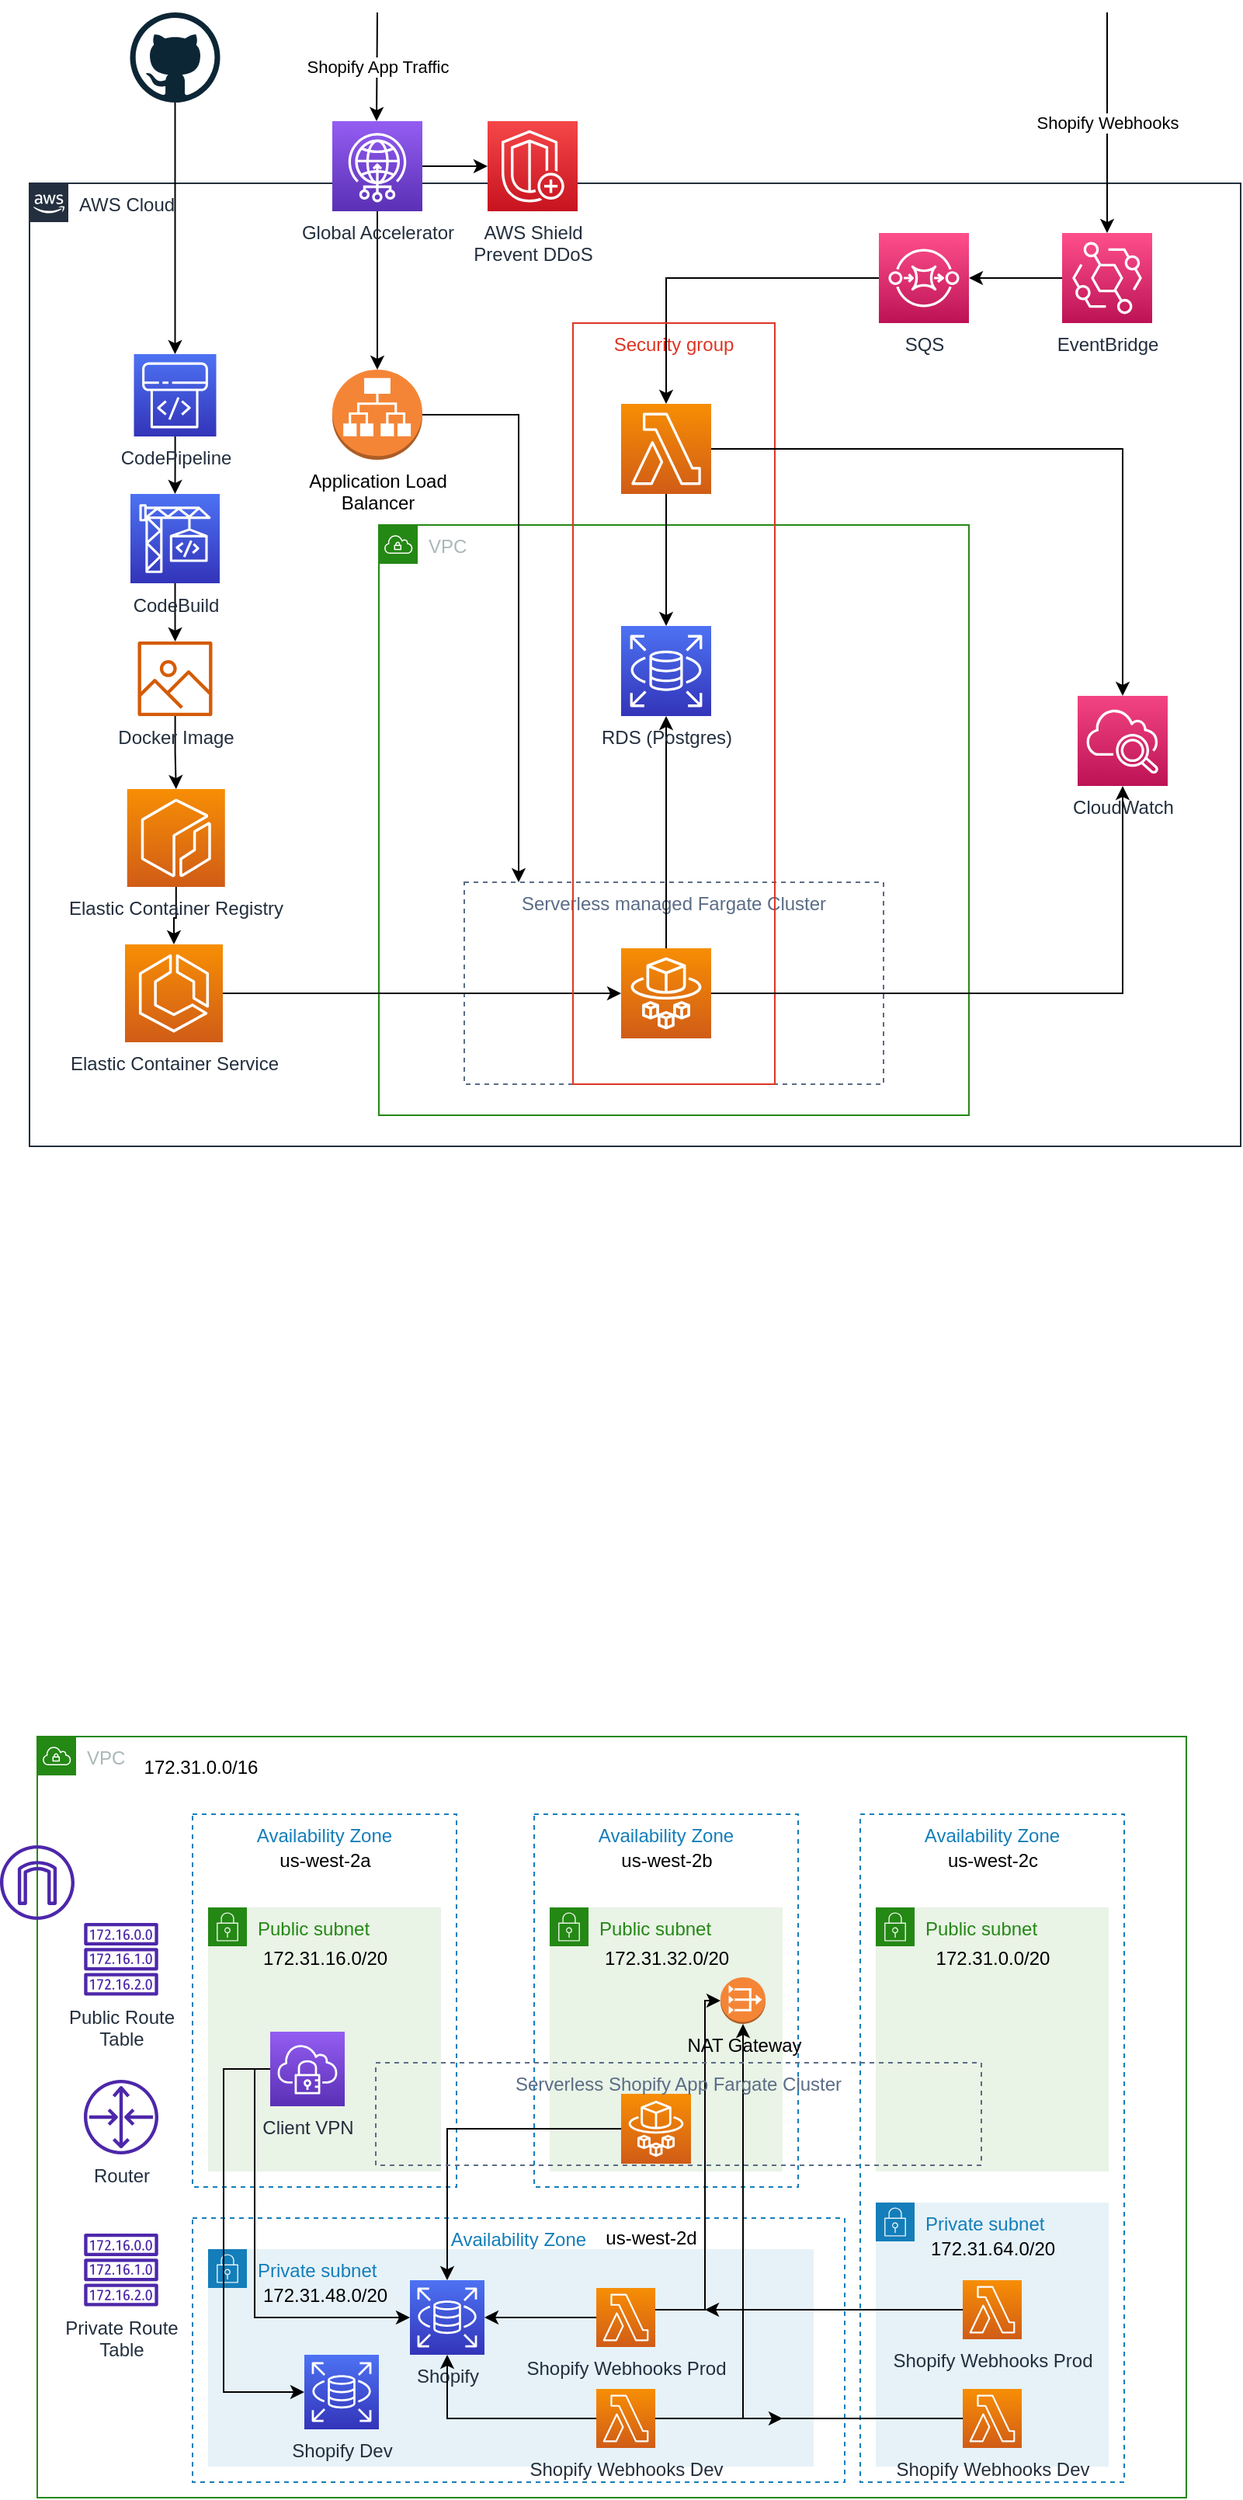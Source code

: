 <mxfile version="17.4.6" type="github">
  <diagram id="B711Nq-13bUBLQg4mgnX" name="Page-1">
    <mxGraphModel dx="1922" dy="1010" grid="1" gridSize="10" guides="1" tooltips="1" connect="1" arrows="1" fold="1" page="1" pageScale="1" pageWidth="850" pageHeight="1100" math="0" shadow="0">
      <root>
        <mxCell id="0" />
        <mxCell id="1" parent="0" />
        <mxCell id="UAA52gKVIJxElR5A9zgx-1" value="AWS Cloud" style="points=[[0,0],[0.25,0],[0.5,0],[0.75,0],[1,0],[1,0.25],[1,0.5],[1,0.75],[1,1],[0.75,1],[0.5,1],[0.25,1],[0,1],[0,0.75],[0,0.5],[0,0.25]];outlineConnect=0;gradientColor=none;html=1;whiteSpace=wrap;fontSize=12;fontStyle=0;container=1;pointerEvents=0;collapsible=0;recursiveResize=0;shape=mxgraph.aws4.group;grIcon=mxgraph.aws4.group_aws_cloud_alt;strokeColor=#232F3E;fillColor=none;verticalAlign=top;align=left;spacingLeft=30;fontColor=#232F3E;dashed=0;" parent="1" vertex="1">
          <mxGeometry x="35" y="170" width="780" height="620" as="geometry" />
        </mxCell>
        <mxCell id="UAA52gKVIJxElR5A9zgx-2" value="VPC" style="points=[[0,0],[0.25,0],[0.5,0],[0.75,0],[1,0],[1,0.25],[1,0.5],[1,0.75],[1,1],[0.75,1],[0.5,1],[0.25,1],[0,1],[0,0.75],[0,0.5],[0,0.25]];outlineConnect=0;gradientColor=none;html=1;whiteSpace=wrap;fontSize=12;fontStyle=0;container=1;pointerEvents=0;collapsible=0;recursiveResize=0;shape=mxgraph.aws4.group;grIcon=mxgraph.aws4.group_vpc;strokeColor=#248814;fillColor=none;verticalAlign=top;align=left;spacingLeft=30;fontColor=#AAB7B8;dashed=0;" parent="UAA52gKVIJxElR5A9zgx-1" vertex="1">
          <mxGeometry x="225" y="220" width="380" height="380" as="geometry" />
        </mxCell>
        <mxCell id="UAA52gKVIJxElR5A9zgx-5" value="Serverless managed Fargate Cluster" style="fillColor=none;strokeColor=#5A6C86;dashed=1;verticalAlign=top;fontStyle=0;fontColor=#5A6C86;" parent="UAA52gKVIJxElR5A9zgx-2" vertex="1">
          <mxGeometry x="55" y="230" width="270" height="130" as="geometry" />
        </mxCell>
        <mxCell id="UAA52gKVIJxElR5A9zgx-35" style="edgeStyle=orthogonalEdgeStyle;rounded=0;orthogonalLoop=1;jettySize=auto;html=1;entryX=0.5;entryY=0;entryDx=0;entryDy=0;entryPerimeter=0;" parent="UAA52gKVIJxElR5A9zgx-1" source="UAA52gKVIJxElR5A9zgx-9" target="UAA52gKVIJxElR5A9zgx-10" edge="1">
          <mxGeometry relative="1" as="geometry" />
        </mxCell>
        <mxCell id="UAA52gKVIJxElR5A9zgx-9" value="CodePipeline" style="sketch=0;points=[[0,0,0],[0.25,0,0],[0.5,0,0],[0.75,0,0],[1,0,0],[0,1,0],[0.25,1,0],[0.5,1,0],[0.75,1,0],[1,1,0],[0,0.25,0],[0,0.5,0],[0,0.75,0],[1,0.25,0],[1,0.5,0],[1,0.75,0]];outlineConnect=0;fontColor=#232F3E;gradientColor=#4D72F3;gradientDirection=north;fillColor=#3334B9;strokeColor=#ffffff;dashed=0;verticalLabelPosition=bottom;verticalAlign=top;align=center;html=1;fontSize=12;fontStyle=0;aspect=fixed;shape=mxgraph.aws4.resourceIcon;resIcon=mxgraph.aws4.codepipeline;" parent="UAA52gKVIJxElR5A9zgx-1" vertex="1">
          <mxGeometry x="67.25" y="110" width="53" height="53" as="geometry" />
        </mxCell>
        <mxCell id="UAA52gKVIJxElR5A9zgx-36" style="edgeStyle=orthogonalEdgeStyle;rounded=0;orthogonalLoop=1;jettySize=auto;html=1;" parent="UAA52gKVIJxElR5A9zgx-1" source="UAA52gKVIJxElR5A9zgx-10" target="UAA52gKVIJxElR5A9zgx-13" edge="1">
          <mxGeometry relative="1" as="geometry" />
        </mxCell>
        <mxCell id="UAA52gKVIJxElR5A9zgx-10" value="CodeBuild" style="sketch=0;points=[[0,0,0],[0.25,0,0],[0.5,0,0],[0.75,0,0],[1,0,0],[0,1,0],[0.25,1,0],[0.5,1,0],[0.75,1,0],[1,1,0],[0,0.25,0],[0,0.5,0],[0,0.75,0],[1,0.25,0],[1,0.5,0],[1,0.75,0]];outlineConnect=0;fontColor=#232F3E;gradientColor=#4D72F3;gradientDirection=north;fillColor=#3334B9;strokeColor=#ffffff;dashed=0;verticalLabelPosition=bottom;verticalAlign=top;align=center;html=1;fontSize=12;fontStyle=0;aspect=fixed;shape=mxgraph.aws4.resourceIcon;resIcon=mxgraph.aws4.codebuild;" parent="UAA52gKVIJxElR5A9zgx-1" vertex="1">
          <mxGeometry x="65" y="200" width="57.5" height="57.5" as="geometry" />
        </mxCell>
        <mxCell id="UAA52gKVIJxElR5A9zgx-38" style="edgeStyle=orthogonalEdgeStyle;rounded=0;orthogonalLoop=1;jettySize=auto;html=1;entryX=0.5;entryY=0;entryDx=0;entryDy=0;entryPerimeter=0;" parent="UAA52gKVIJxElR5A9zgx-1" source="UAA52gKVIJxElR5A9zgx-11" target="UAA52gKVIJxElR5A9zgx-12" edge="1">
          <mxGeometry relative="1" as="geometry" />
        </mxCell>
        <mxCell id="UAA52gKVIJxElR5A9zgx-11" value="Elastic Container Registry" style="sketch=0;points=[[0,0,0],[0.25,0,0],[0.5,0,0],[0.75,0,0],[1,0,0],[0,1,0],[0.25,1,0],[0.5,1,0],[0.75,1,0],[1,1,0],[0,0.25,0],[0,0.5,0],[0,0.75,0],[1,0.25,0],[1,0.5,0],[1,0.75,0]];outlineConnect=0;fontColor=#232F3E;gradientColor=#F78E04;gradientDirection=north;fillColor=#D05C17;strokeColor=#ffffff;dashed=0;verticalLabelPosition=bottom;verticalAlign=top;align=center;html=1;fontSize=12;fontStyle=0;aspect=fixed;shape=mxgraph.aws4.resourceIcon;resIcon=mxgraph.aws4.ecr;" parent="UAA52gKVIJxElR5A9zgx-1" vertex="1">
          <mxGeometry x="62.88" y="390" width="63" height="63" as="geometry" />
        </mxCell>
        <mxCell id="UAA52gKVIJxElR5A9zgx-39" style="edgeStyle=orthogonalEdgeStyle;rounded=0;orthogonalLoop=1;jettySize=auto;html=1;entryX=0;entryY=0.5;entryDx=0;entryDy=0;entryPerimeter=0;" parent="UAA52gKVIJxElR5A9zgx-1" source="UAA52gKVIJxElR5A9zgx-12" target="UAA52gKVIJxElR5A9zgx-27" edge="1">
          <mxGeometry relative="1" as="geometry" />
        </mxCell>
        <mxCell id="UAA52gKVIJxElR5A9zgx-12" value="Elastic Container Service" style="sketch=0;points=[[0,0,0],[0.25,0,0],[0.5,0,0],[0.75,0,0],[1,0,0],[0,1,0],[0.25,1,0],[0.5,1,0],[0.75,1,0],[1,1,0],[0,0.25,0],[0,0.5,0],[0,0.75,0],[1,0.25,0],[1,0.5,0],[1,0.75,0]];outlineConnect=0;fontColor=#232F3E;gradientColor=#F78E04;gradientDirection=north;fillColor=#D05C17;strokeColor=#ffffff;dashed=0;verticalLabelPosition=bottom;verticalAlign=top;align=center;html=1;fontSize=12;fontStyle=0;aspect=fixed;shape=mxgraph.aws4.resourceIcon;resIcon=mxgraph.aws4.ecs;" parent="UAA52gKVIJxElR5A9zgx-1" vertex="1">
          <mxGeometry x="61.5" y="490" width="63" height="63" as="geometry" />
        </mxCell>
        <mxCell id="UAA52gKVIJxElR5A9zgx-37" style="edgeStyle=orthogonalEdgeStyle;rounded=0;orthogonalLoop=1;jettySize=auto;html=1;" parent="UAA52gKVIJxElR5A9zgx-1" source="UAA52gKVIJxElR5A9zgx-13" target="UAA52gKVIJxElR5A9zgx-11" edge="1">
          <mxGeometry relative="1" as="geometry" />
        </mxCell>
        <mxCell id="UAA52gKVIJxElR5A9zgx-13" value="Docker Image" style="sketch=0;outlineConnect=0;fontColor=#232F3E;gradientColor=none;fillColor=#D45B07;strokeColor=none;dashed=0;verticalLabelPosition=bottom;verticalAlign=top;align=center;html=1;fontSize=12;fontStyle=0;aspect=fixed;pointerEvents=1;shape=mxgraph.aws4.container_registry_image;" parent="UAA52gKVIJxElR5A9zgx-1" vertex="1">
          <mxGeometry x="69.75" y="295" width="48" height="48" as="geometry" />
        </mxCell>
        <mxCell id="UAA52gKVIJxElR5A9zgx-22" style="edgeStyle=orthogonalEdgeStyle;rounded=0;orthogonalLoop=1;jettySize=auto;html=1;" parent="UAA52gKVIJxElR5A9zgx-1" source="UAA52gKVIJxElR5A9zgx-14" target="UAA52gKVIJxElR5A9zgx-15" edge="1">
          <mxGeometry relative="1" as="geometry" />
        </mxCell>
        <mxCell id="UAA52gKVIJxElR5A9zgx-14" value="EventBridge" style="sketch=0;points=[[0,0,0],[0.25,0,0],[0.5,0,0],[0.75,0,0],[1,0,0],[0,1,0],[0.25,1,0],[0.5,1,0],[0.75,1,0],[1,1,0],[0,0.25,0],[0,0.5,0],[0,0.75,0],[1,0.25,0],[1,0.5,0],[1,0.75,0]];outlineConnect=0;fontColor=#232F3E;gradientColor=#FF4F8B;gradientDirection=north;fillColor=#BC1356;strokeColor=#ffffff;dashed=0;verticalLabelPosition=bottom;verticalAlign=top;align=center;html=1;fontSize=12;fontStyle=0;aspect=fixed;shape=mxgraph.aws4.resourceIcon;resIcon=mxgraph.aws4.eventbridge;" parent="UAA52gKVIJxElR5A9zgx-1" vertex="1">
          <mxGeometry x="665" y="32" width="58" height="58" as="geometry" />
        </mxCell>
        <mxCell id="UAA52gKVIJxElR5A9zgx-30" style="edgeStyle=orthogonalEdgeStyle;rounded=0;orthogonalLoop=1;jettySize=auto;html=1;entryX=0.5;entryY=0;entryDx=0;entryDy=0;entryPerimeter=0;" parent="UAA52gKVIJxElR5A9zgx-1" source="UAA52gKVIJxElR5A9zgx-15" target="UAA52gKVIJxElR5A9zgx-29" edge="1">
          <mxGeometry relative="1" as="geometry" />
        </mxCell>
        <mxCell id="UAA52gKVIJxElR5A9zgx-15" value="SQS" style="sketch=0;points=[[0,0,0],[0.25,0,0],[0.5,0,0],[0.75,0,0],[1,0,0],[0,1,0],[0.25,1,0],[0.5,1,0],[0.75,1,0],[1,1,0],[0,0.25,0],[0,0.5,0],[0,0.75,0],[1,0.25,0],[1,0.5,0],[1,0.75,0]];outlineConnect=0;fontColor=#232F3E;gradientColor=#FF4F8B;gradientDirection=north;fillColor=#BC1356;strokeColor=#ffffff;dashed=0;verticalLabelPosition=bottom;verticalAlign=top;align=center;html=1;fontSize=12;fontStyle=0;aspect=fixed;shape=mxgraph.aws4.resourceIcon;resIcon=mxgraph.aws4.sqs;" parent="UAA52gKVIJxElR5A9zgx-1" vertex="1">
          <mxGeometry x="547" y="32" width="58" height="58" as="geometry" />
        </mxCell>
        <mxCell id="UAA52gKVIJxElR5A9zgx-17" value="CloudWatch" style="sketch=0;points=[[0,0,0],[0.25,0,0],[0.5,0,0],[0.75,0,0],[1,0,0],[0,1,0],[0.25,1,0],[0.5,1,0],[0.75,1,0],[1,1,0],[0,0.25,0],[0,0.5,0],[0,0.75,0],[1,0.25,0],[1,0.5,0],[1,0.75,0]];points=[[0,0,0],[0.25,0,0],[0.5,0,0],[0.75,0,0],[1,0,0],[0,1,0],[0.25,1,0],[0.5,1,0],[0.75,1,0],[1,1,0],[0,0.25,0],[0,0.5,0],[0,0.75,0],[1,0.25,0],[1,0.5,0],[1,0.75,0]];outlineConnect=0;fontColor=#232F3E;gradientColor=#F34482;gradientDirection=north;fillColor=#BC1356;strokeColor=#ffffff;dashed=0;verticalLabelPosition=bottom;verticalAlign=top;align=center;html=1;fontSize=12;fontStyle=0;aspect=fixed;shape=mxgraph.aws4.resourceIcon;resIcon=mxgraph.aws4.cloudwatch_2;" parent="UAA52gKVIJxElR5A9zgx-1" vertex="1">
          <mxGeometry x="675" y="330" width="58" height="58" as="geometry" />
        </mxCell>
        <mxCell id="UAA52gKVIJxElR5A9zgx-26" value="Security group" style="fillColor=none;strokeColor=#DD3522;verticalAlign=top;fontStyle=0;fontColor=#DD3522;" parent="UAA52gKVIJxElR5A9zgx-1" vertex="1">
          <mxGeometry x="350" y="90" width="130" height="490" as="geometry" />
        </mxCell>
        <mxCell id="UAA52gKVIJxElR5A9zgx-34" style="edgeStyle=orthogonalEdgeStyle;rounded=0;orthogonalLoop=1;jettySize=auto;html=1;" parent="UAA52gKVIJxElR5A9zgx-1" source="UAA52gKVIJxElR5A9zgx-27" target="UAA52gKVIJxElR5A9zgx-17" edge="1">
          <mxGeometry relative="1" as="geometry" />
        </mxCell>
        <mxCell id="UAA52gKVIJxElR5A9zgx-46" style="edgeStyle=orthogonalEdgeStyle;rounded=0;orthogonalLoop=1;jettySize=auto;html=1;" parent="UAA52gKVIJxElR5A9zgx-1" source="UAA52gKVIJxElR5A9zgx-27" target="UAA52gKVIJxElR5A9zgx-28" edge="1">
          <mxGeometry relative="1" as="geometry" />
        </mxCell>
        <mxCell id="UAA52gKVIJxElR5A9zgx-27" value="" style="sketch=0;points=[[0,0,0],[0.25,0,0],[0.5,0,0],[0.75,0,0],[1,0,0],[0,1,0],[0.25,1,0],[0.5,1,0],[0.75,1,0],[1,1,0],[0,0.25,0],[0,0.5,0],[0,0.75,0],[1,0.25,0],[1,0.5,0],[1,0.75,0]];outlineConnect=0;fontColor=#232F3E;gradientColor=#F78E04;gradientDirection=north;fillColor=#D05C17;strokeColor=#ffffff;dashed=0;verticalLabelPosition=bottom;verticalAlign=top;align=center;html=1;fontSize=12;fontStyle=0;aspect=fixed;shape=mxgraph.aws4.resourceIcon;resIcon=mxgraph.aws4.fargate;" parent="UAA52gKVIJxElR5A9zgx-1" vertex="1">
          <mxGeometry x="381" y="492.5" width="58" height="58" as="geometry" />
        </mxCell>
        <mxCell id="UAA52gKVIJxElR5A9zgx-28" value="RDS (Postgres)" style="sketch=0;points=[[0,0,0],[0.25,0,0],[0.5,0,0],[0.75,0,0],[1,0,0],[0,1,0],[0.25,1,0],[0.5,1,0],[0.75,1,0],[1,1,0],[0,0.25,0],[0,0.5,0],[0,0.75,0],[1,0.25,0],[1,0.5,0],[1,0.75,0]];outlineConnect=0;fontColor=#232F3E;gradientColor=#4D72F3;gradientDirection=north;fillColor=#3334B9;strokeColor=#ffffff;dashed=0;verticalLabelPosition=bottom;verticalAlign=top;align=center;html=1;fontSize=12;fontStyle=0;aspect=fixed;shape=mxgraph.aws4.resourceIcon;resIcon=mxgraph.aws4.rds;" parent="UAA52gKVIJxElR5A9zgx-1" vertex="1">
          <mxGeometry x="381" y="285" width="58" height="58" as="geometry" />
        </mxCell>
        <mxCell id="UAA52gKVIJxElR5A9zgx-31" style="edgeStyle=orthogonalEdgeStyle;rounded=0;orthogonalLoop=1;jettySize=auto;html=1;entryX=0.5;entryY=0;entryDx=0;entryDy=0;entryPerimeter=0;" parent="UAA52gKVIJxElR5A9zgx-1" source="UAA52gKVIJxElR5A9zgx-29" target="UAA52gKVIJxElR5A9zgx-28" edge="1">
          <mxGeometry relative="1" as="geometry" />
        </mxCell>
        <mxCell id="UAA52gKVIJxElR5A9zgx-33" style="edgeStyle=orthogonalEdgeStyle;rounded=0;orthogonalLoop=1;jettySize=auto;html=1;exitX=1;exitY=0.5;exitDx=0;exitDy=0;exitPerimeter=0;" parent="UAA52gKVIJxElR5A9zgx-1" source="UAA52gKVIJxElR5A9zgx-29" target="UAA52gKVIJxElR5A9zgx-17" edge="1">
          <mxGeometry relative="1" as="geometry" />
        </mxCell>
        <mxCell id="UAA52gKVIJxElR5A9zgx-29" value="" style="sketch=0;points=[[0,0,0],[0.25,0,0],[0.5,0,0],[0.75,0,0],[1,0,0],[0,1,0],[0.25,1,0],[0.5,1,0],[0.75,1,0],[1,1,0],[0,0.25,0],[0,0.5,0],[0,0.75,0],[1,0.25,0],[1,0.5,0],[1,0.75,0]];outlineConnect=0;fontColor=#232F3E;gradientColor=#F78E04;gradientDirection=north;fillColor=#D05C17;strokeColor=#ffffff;dashed=0;verticalLabelPosition=bottom;verticalAlign=top;align=center;html=1;fontSize=12;fontStyle=0;aspect=fixed;shape=mxgraph.aws4.resourceIcon;resIcon=mxgraph.aws4.lambda;" parent="UAA52gKVIJxElR5A9zgx-1" vertex="1">
          <mxGeometry x="381" y="142" width="58" height="58" as="geometry" />
        </mxCell>
        <mxCell id="UAA52gKVIJxElR5A9zgx-43" style="edgeStyle=orthogonalEdgeStyle;rounded=0;orthogonalLoop=1;jettySize=auto;html=1;" parent="UAA52gKVIJxElR5A9zgx-1" source="UAA52gKVIJxElR5A9zgx-41" target="UAA52gKVIJxElR5A9zgx-5" edge="1">
          <mxGeometry relative="1" as="geometry">
            <Array as="points">
              <mxPoint x="315" y="149" />
            </Array>
          </mxGeometry>
        </mxCell>
        <mxCell id="UAA52gKVIJxElR5A9zgx-41" value="Application Load&lt;br&gt;Balancer" style="outlineConnect=0;dashed=0;verticalLabelPosition=bottom;verticalAlign=top;align=center;html=1;shape=mxgraph.aws3.application_load_balancer;fillColor=#F58536;gradientColor=none;" parent="UAA52gKVIJxElR5A9zgx-1" vertex="1">
          <mxGeometry x="195" y="120" width="58" height="58" as="geometry" />
        </mxCell>
        <mxCell id="UAA52gKVIJxElR5A9zgx-40" style="edgeStyle=orthogonalEdgeStyle;rounded=0;orthogonalLoop=1;jettySize=auto;html=1;entryX=0.5;entryY=0;entryDx=0;entryDy=0;entryPerimeter=0;" parent="1" source="UAA52gKVIJxElR5A9zgx-8" target="UAA52gKVIJxElR5A9zgx-9" edge="1">
          <mxGeometry relative="1" as="geometry" />
        </mxCell>
        <mxCell id="UAA52gKVIJxElR5A9zgx-8" value="" style="dashed=0;outlineConnect=0;html=1;align=center;labelPosition=center;verticalLabelPosition=bottom;verticalAlign=top;shape=mxgraph.weblogos.github" parent="1" vertex="1">
          <mxGeometry x="99.75" y="60" width="58" height="58" as="geometry" />
        </mxCell>
        <mxCell id="UAA52gKVIJxElR5A9zgx-21" value="Shopify Webhooks" style="endArrow=classic;html=1;rounded=0;entryX=0.5;entryY=0;entryDx=0;entryDy=0;entryPerimeter=0;" parent="1" target="UAA52gKVIJxElR5A9zgx-14" edge="1">
          <mxGeometry width="50" height="50" relative="1" as="geometry">
            <mxPoint x="729" y="60" as="sourcePoint" />
            <mxPoint x="750" y="180" as="targetPoint" />
          </mxGeometry>
        </mxCell>
        <mxCell id="UAA52gKVIJxElR5A9zgx-49" value="Shopify App Traffic" style="endArrow=classic;html=1;rounded=0;entryX=0.5;entryY=0;entryDx=0;entryDy=0;entryPerimeter=0;" parent="1" edge="1">
          <mxGeometry width="50" height="50" relative="1" as="geometry">
            <mxPoint x="259" y="60" as="sourcePoint" />
            <mxPoint x="258.5" y="130" as="targetPoint" />
          </mxGeometry>
        </mxCell>
        <mxCell id="UAA52gKVIJxElR5A9zgx-53" style="edgeStyle=orthogonalEdgeStyle;rounded=0;orthogonalLoop=1;jettySize=auto;html=1;entryX=0.5;entryY=0;entryDx=0;entryDy=0;entryPerimeter=0;" parent="1" source="UAA52gKVIJxElR5A9zgx-51" target="UAA52gKVIJxElR5A9zgx-41" edge="1">
          <mxGeometry relative="1" as="geometry" />
        </mxCell>
        <mxCell id="UAA52gKVIJxElR5A9zgx-55" style="edgeStyle=orthogonalEdgeStyle;rounded=0;orthogonalLoop=1;jettySize=auto;html=1;entryX=0;entryY=0.5;entryDx=0;entryDy=0;entryPerimeter=0;" parent="1" source="UAA52gKVIJxElR5A9zgx-51" target="UAA52gKVIJxElR5A9zgx-52" edge="1">
          <mxGeometry relative="1" as="geometry" />
        </mxCell>
        <mxCell id="UAA52gKVIJxElR5A9zgx-51" value="Global Accelerator" style="sketch=0;points=[[0,0,0],[0.25,0,0],[0.5,0,0],[0.75,0,0],[1,0,0],[0,1,0],[0.25,1,0],[0.5,1,0],[0.75,1,0],[1,1,0],[0,0.25,0],[0,0.5,0],[0,0.75,0],[1,0.25,0],[1,0.5,0],[1,0.75,0]];outlineConnect=0;fontColor=#232F3E;gradientColor=#945DF2;gradientDirection=north;fillColor=#5A30B5;strokeColor=#ffffff;dashed=0;verticalLabelPosition=bottom;verticalAlign=top;align=center;html=1;fontSize=12;fontStyle=0;aspect=fixed;shape=mxgraph.aws4.resourceIcon;resIcon=mxgraph.aws4.global_accelerator;" parent="1" vertex="1">
          <mxGeometry x="230" y="130" width="58" height="58" as="geometry" />
        </mxCell>
        <mxCell id="UAA52gKVIJxElR5A9zgx-52" value="AWS Shield&lt;br&gt;Prevent DDoS" style="sketch=0;points=[[0,0,0],[0.25,0,0],[0.5,0,0],[0.75,0,0],[1,0,0],[0,1,0],[0.25,1,0],[0.5,1,0],[0.75,1,0],[1,1,0],[0,0.25,0],[0,0.5,0],[0,0.75,0],[1,0.25,0],[1,0.5,0],[1,0.75,0]];outlineConnect=0;fontColor=#232F3E;gradientColor=#F54749;gradientDirection=north;fillColor=#C7131F;strokeColor=#ffffff;dashed=0;verticalLabelPosition=bottom;verticalAlign=top;align=center;html=1;fontSize=12;fontStyle=0;aspect=fixed;shape=mxgraph.aws4.resourceIcon;resIcon=mxgraph.aws4.shield;" parent="1" vertex="1">
          <mxGeometry x="330" y="130" width="58" height="58" as="geometry" />
        </mxCell>
        <mxCell id="uH_7tXP3TRjuPGbnzwqY-1" value="VPC" style="points=[[0,0],[0.25,0],[0.5,0],[0.75,0],[1,0],[1,0.25],[1,0.5],[1,0.75],[1,1],[0.75,1],[0.5,1],[0.25,1],[0,1],[0,0.75],[0,0.5],[0,0.25]];outlineConnect=0;gradientColor=none;html=1;whiteSpace=wrap;fontSize=12;fontStyle=0;container=1;pointerEvents=0;collapsible=0;recursiveResize=0;shape=mxgraph.aws4.group;grIcon=mxgraph.aws4.group_vpc;strokeColor=#248814;fillColor=none;verticalAlign=top;align=left;spacingLeft=30;fontColor=#AAB7B8;dashed=0;" vertex="1" parent="1">
          <mxGeometry x="40" y="1170" width="740" height="490" as="geometry" />
        </mxCell>
        <mxCell id="uH_7tXP3TRjuPGbnzwqY-2" value="172.31.0.0/16" style="text;html=1;align=center;verticalAlign=middle;resizable=0;points=[];autosize=1;strokeColor=none;fillColor=none;" vertex="1" parent="uH_7tXP3TRjuPGbnzwqY-1">
          <mxGeometry x="60" y="10" width="90" height="20" as="geometry" />
        </mxCell>
        <mxCell id="uH_7tXP3TRjuPGbnzwqY-3" value="Availability Zone" style="fillColor=none;strokeColor=#147EBA;dashed=1;verticalAlign=top;fontStyle=0;fontColor=#147EBA;" vertex="1" parent="uH_7tXP3TRjuPGbnzwqY-1">
          <mxGeometry x="100" y="50" width="170" height="240" as="geometry" />
        </mxCell>
        <mxCell id="uH_7tXP3TRjuPGbnzwqY-5" value="us-west-2a" style="text;html=1;align=center;verticalAlign=middle;resizable=0;points=[];autosize=1;strokeColor=none;fillColor=none;" vertex="1" parent="uH_7tXP3TRjuPGbnzwqY-1">
          <mxGeometry x="150" y="70" width="70" height="20" as="geometry" />
        </mxCell>
        <mxCell id="uH_7tXP3TRjuPGbnzwqY-7" value="Public subnet" style="points=[[0,0],[0.25,0],[0.5,0],[0.75,0],[1,0],[1,0.25],[1,0.5],[1,0.75],[1,1],[0.75,1],[0.5,1],[0.25,1],[0,1],[0,0.75],[0,0.5],[0,0.25]];outlineConnect=0;gradientColor=none;html=1;whiteSpace=wrap;fontSize=12;fontStyle=0;container=1;pointerEvents=0;collapsible=0;recursiveResize=0;shape=mxgraph.aws4.group;grIcon=mxgraph.aws4.group_security_group;grStroke=0;strokeColor=#248814;fillColor=#E9F3E6;verticalAlign=top;align=left;spacingLeft=30;fontColor=#248814;dashed=0;" vertex="1" parent="uH_7tXP3TRjuPGbnzwqY-1">
          <mxGeometry x="110" y="110" width="150" height="170" as="geometry" />
        </mxCell>
        <mxCell id="uH_7tXP3TRjuPGbnzwqY-18" value="172.31.16.0/20" style="text;html=1;align=center;verticalAlign=middle;resizable=0;points=[];autosize=1;strokeColor=none;fillColor=none;" vertex="1" parent="uH_7tXP3TRjuPGbnzwqY-7">
          <mxGeometry x="25" y="23.39" width="100" height="20" as="geometry" />
        </mxCell>
        <mxCell id="uH_7tXP3TRjuPGbnzwqY-12" value="Router" style="sketch=0;outlineConnect=0;fontColor=#232F3E;gradientColor=none;fillColor=#4D27AA;strokeColor=none;dashed=0;verticalLabelPosition=bottom;verticalAlign=top;align=center;html=1;fontSize=12;fontStyle=0;aspect=fixed;pointerEvents=1;shape=mxgraph.aws4.router;" vertex="1" parent="uH_7tXP3TRjuPGbnzwqY-1">
          <mxGeometry x="30" y="221" width="48" height="48" as="geometry" />
        </mxCell>
        <mxCell id="uH_7tXP3TRjuPGbnzwqY-13" value="Public Route&lt;br&gt;Table" style="sketch=0;outlineConnect=0;fontColor=#232F3E;gradientColor=none;fillColor=#4D27AA;strokeColor=none;dashed=0;verticalLabelPosition=bottom;verticalAlign=top;align=center;html=1;fontSize=12;fontStyle=0;aspect=fixed;pointerEvents=1;shape=mxgraph.aws4.route_table;" vertex="1" parent="uH_7tXP3TRjuPGbnzwqY-1">
          <mxGeometry x="30" y="120" width="48" height="46.77" as="geometry" />
        </mxCell>
        <mxCell id="uH_7tXP3TRjuPGbnzwqY-14" value="Private Route&lt;br&gt;Table" style="sketch=0;outlineConnect=0;fontColor=#232F3E;gradientColor=none;fillColor=#4D27AA;strokeColor=none;dashed=0;verticalLabelPosition=bottom;verticalAlign=top;align=center;html=1;fontSize=12;fontStyle=0;aspect=fixed;pointerEvents=1;shape=mxgraph.aws4.route_table;" vertex="1" parent="uH_7tXP3TRjuPGbnzwqY-1">
          <mxGeometry x="30" y="320" width="48" height="46.77" as="geometry" />
        </mxCell>
        <mxCell id="uH_7tXP3TRjuPGbnzwqY-11" value="" style="sketch=0;outlineConnect=0;fontColor=#232F3E;gradientColor=none;fillColor=#4D27AA;strokeColor=none;dashed=0;verticalLabelPosition=bottom;verticalAlign=top;align=center;html=1;fontSize=12;fontStyle=0;aspect=fixed;pointerEvents=1;shape=mxgraph.aws4.internet_gateway;" vertex="1" parent="uH_7tXP3TRjuPGbnzwqY-1">
          <mxGeometry x="-24" y="70" width="48" height="48" as="geometry" />
        </mxCell>
        <mxCell id="uH_7tXP3TRjuPGbnzwqY-39" value="Availability Zone" style="fillColor=none;strokeColor=#147EBA;dashed=1;verticalAlign=top;fontStyle=0;fontColor=#147EBA;" vertex="1" parent="uH_7tXP3TRjuPGbnzwqY-1">
          <mxGeometry x="320" y="50" width="170" height="240" as="geometry" />
        </mxCell>
        <mxCell id="uH_7tXP3TRjuPGbnzwqY-40" value="us-west-2b" style="text;html=1;align=center;verticalAlign=middle;resizable=0;points=[];autosize=1;strokeColor=none;fillColor=none;" vertex="1" parent="uH_7tXP3TRjuPGbnzwqY-1">
          <mxGeometry x="370" y="70" width="70" height="20" as="geometry" />
        </mxCell>
        <mxCell id="uH_7tXP3TRjuPGbnzwqY-41" value="Public subnet" style="points=[[0,0],[0.25,0],[0.5,0],[0.75,0],[1,0],[1,0.25],[1,0.5],[1,0.75],[1,1],[0.75,1],[0.5,1],[0.25,1],[0,1],[0,0.75],[0,0.5],[0,0.25]];outlineConnect=0;gradientColor=none;html=1;whiteSpace=wrap;fontSize=12;fontStyle=0;container=1;pointerEvents=0;collapsible=0;recursiveResize=0;shape=mxgraph.aws4.group;grIcon=mxgraph.aws4.group_security_group;grStroke=0;strokeColor=#248814;fillColor=#E9F3E6;verticalAlign=top;align=left;spacingLeft=30;fontColor=#248814;dashed=0;" vertex="1" parent="uH_7tXP3TRjuPGbnzwqY-1">
          <mxGeometry x="330" y="110" width="150" height="170" as="geometry" />
        </mxCell>
        <mxCell id="uH_7tXP3TRjuPGbnzwqY-42" value="172.31.32.0/20" style="text;html=1;align=center;verticalAlign=middle;resizable=0;points=[];autosize=1;strokeColor=none;fillColor=none;" vertex="1" parent="uH_7tXP3TRjuPGbnzwqY-41">
          <mxGeometry x="25" y="23.39" width="100" height="20" as="geometry" />
        </mxCell>
        <mxCell id="uH_7tXP3TRjuPGbnzwqY-54" value="" style="sketch=0;points=[[0,0,0],[0.25,0,0],[0.5,0,0],[0.75,0,0],[1,0,0],[0,1,0],[0.25,1,0],[0.5,1,0],[0.75,1,0],[1,1,0],[0,0.25,0],[0,0.5,0],[0,0.75,0],[1,0.25,0],[1,0.5,0],[1,0.75,0]];outlineConnect=0;fontColor=#232F3E;gradientColor=#F78E04;gradientDirection=north;fillColor=#D05C17;strokeColor=#ffffff;dashed=0;verticalLabelPosition=bottom;verticalAlign=top;align=center;html=1;fontSize=12;fontStyle=0;aspect=fixed;shape=mxgraph.aws4.resourceIcon;resIcon=mxgraph.aws4.fargate;" vertex="1" parent="uH_7tXP3TRjuPGbnzwqY-41">
          <mxGeometry x="46" y="120" width="45" height="45" as="geometry" />
        </mxCell>
        <mxCell id="uH_7tXP3TRjuPGbnzwqY-43" value="Availability Zone" style="fillColor=none;strokeColor=#147EBA;dashed=1;verticalAlign=top;fontStyle=0;fontColor=#147EBA;" vertex="1" parent="uH_7tXP3TRjuPGbnzwqY-1">
          <mxGeometry x="530" y="50" width="170" height="430" as="geometry" />
        </mxCell>
        <mxCell id="uH_7tXP3TRjuPGbnzwqY-44" value="us-west-2c" style="text;html=1;align=center;verticalAlign=middle;resizable=0;points=[];autosize=1;strokeColor=none;fillColor=none;" vertex="1" parent="uH_7tXP3TRjuPGbnzwqY-1">
          <mxGeometry x="580" y="70" width="70" height="20" as="geometry" />
        </mxCell>
        <mxCell id="uH_7tXP3TRjuPGbnzwqY-45" value="Public subnet" style="points=[[0,0],[0.25,0],[0.5,0],[0.75,0],[1,0],[1,0.25],[1,0.5],[1,0.75],[1,1],[0.75,1],[0.5,1],[0.25,1],[0,1],[0,0.75],[0,0.5],[0,0.25]];outlineConnect=0;gradientColor=none;html=1;whiteSpace=wrap;fontSize=12;fontStyle=0;container=1;pointerEvents=0;collapsible=0;recursiveResize=0;shape=mxgraph.aws4.group;grIcon=mxgraph.aws4.group_security_group;grStroke=0;strokeColor=#248814;fillColor=#E9F3E6;verticalAlign=top;align=left;spacingLeft=30;fontColor=#248814;dashed=0;" vertex="1" parent="uH_7tXP3TRjuPGbnzwqY-1">
          <mxGeometry x="540" y="110" width="150" height="170" as="geometry" />
        </mxCell>
        <mxCell id="uH_7tXP3TRjuPGbnzwqY-46" value="172.31.0.0/20" style="text;html=1;align=center;verticalAlign=middle;resizable=0;points=[];autosize=1;strokeColor=none;fillColor=none;" vertex="1" parent="uH_7tXP3TRjuPGbnzwqY-45">
          <mxGeometry x="30" y="23.39" width="90" height="20" as="geometry" />
        </mxCell>
        <mxCell id="uH_7tXP3TRjuPGbnzwqY-47" value="Availability Zone" style="fillColor=none;strokeColor=#147EBA;dashed=1;verticalAlign=top;fontStyle=0;fontColor=#147EBA;" vertex="1" parent="uH_7tXP3TRjuPGbnzwqY-1">
          <mxGeometry x="100" y="310" width="420" height="170" as="geometry" />
        </mxCell>
        <mxCell id="uH_7tXP3TRjuPGbnzwqY-48" value="us-west-2d" style="text;html=1;align=center;verticalAlign=middle;resizable=0;points=[];autosize=1;strokeColor=none;fillColor=none;" vertex="1" parent="uH_7tXP3TRjuPGbnzwqY-1">
          <mxGeometry x="360" y="313.0" width="70" height="20" as="geometry" />
        </mxCell>
        <mxCell id="uH_7tXP3TRjuPGbnzwqY-49" value="Private subnet" style="points=[[0,0],[0.25,0],[0.5,0],[0.75,0],[1,0],[1,0.25],[1,0.5],[1,0.75],[1,1],[0.75,1],[0.5,1],[0.25,1],[0,1],[0,0.75],[0,0.5],[0,0.25]];outlineConnect=0;gradientColor=none;html=1;whiteSpace=wrap;fontSize=12;fontStyle=0;container=1;pointerEvents=0;collapsible=0;recursiveResize=0;shape=mxgraph.aws4.group;grIcon=mxgraph.aws4.group_security_group;grStroke=0;strokeColor=#147EBA;fillColor=#E6F2F8;verticalAlign=top;align=left;spacingLeft=30;fontColor=#147EBA;dashed=0;" vertex="1" parent="uH_7tXP3TRjuPGbnzwqY-1">
          <mxGeometry x="110" y="330" width="390" height="140" as="geometry" />
        </mxCell>
        <mxCell id="uH_7tXP3TRjuPGbnzwqY-52" value="172.31.48.0/20" style="text;html=1;align=center;verticalAlign=middle;resizable=0;points=[];autosize=1;strokeColor=none;fillColor=none;" vertex="1" parent="uH_7tXP3TRjuPGbnzwqY-49">
          <mxGeometry x="25" y="20" width="100" height="20" as="geometry" />
        </mxCell>
        <mxCell id="uH_7tXP3TRjuPGbnzwqY-66" value="Shopify Webhooks Prod" style="sketch=0;points=[[0,0,0],[0.25,0,0],[0.5,0,0],[0.75,0,0],[1,0,0],[0,1,0],[0.25,1,0],[0.5,1,0],[0.75,1,0],[1,1,0],[0,0.25,0],[0,0.5,0],[0,0.75,0],[1,0.25,0],[1,0.5,0],[1,0.75,0]];outlineConnect=0;fontColor=#232F3E;gradientColor=#F78E04;gradientDirection=north;fillColor=#D05C17;strokeColor=#ffffff;dashed=0;verticalLabelPosition=bottom;verticalAlign=top;align=center;html=1;fontSize=12;fontStyle=0;aspect=fixed;shape=mxgraph.aws4.resourceIcon;resIcon=mxgraph.aws4.lambda;" vertex="1" parent="uH_7tXP3TRjuPGbnzwqY-49">
          <mxGeometry x="250" y="25" width="38" height="38" as="geometry" />
        </mxCell>
        <mxCell id="uH_7tXP3TRjuPGbnzwqY-56" value="Shopify" style="sketch=0;points=[[0,0,0],[0.25,0,0],[0.5,0,0],[0.75,0,0],[1,0,0],[0,1,0],[0.25,1,0],[0.5,1,0],[0.75,1,0],[1,1,0],[0,0.25,0],[0,0.5,0],[0,0.75,0],[1,0.25,0],[1,0.5,0],[1,0.75,0]];outlineConnect=0;fontColor=#232F3E;gradientColor=#4D72F3;gradientDirection=north;fillColor=#3334B9;strokeColor=#ffffff;dashed=0;verticalLabelPosition=bottom;verticalAlign=top;align=center;html=1;fontSize=12;fontStyle=0;aspect=fixed;shape=mxgraph.aws4.resourceIcon;resIcon=mxgraph.aws4.rds;" vertex="1" parent="uH_7tXP3TRjuPGbnzwqY-49">
          <mxGeometry x="130" y="20" width="48" height="48" as="geometry" />
        </mxCell>
        <mxCell id="uH_7tXP3TRjuPGbnzwqY-74" style="edgeStyle=orthogonalEdgeStyle;rounded=0;orthogonalLoop=1;jettySize=auto;html=1;entryX=1;entryY=0.5;entryDx=0;entryDy=0;entryPerimeter=0;" edge="1" parent="uH_7tXP3TRjuPGbnzwqY-49" source="uH_7tXP3TRjuPGbnzwqY-66" target="uH_7tXP3TRjuPGbnzwqY-56">
          <mxGeometry relative="1" as="geometry" />
        </mxCell>
        <mxCell id="uH_7tXP3TRjuPGbnzwqY-50" value="Private subnet" style="points=[[0,0],[0.25,0],[0.5,0],[0.75,0],[1,0],[1,0.25],[1,0.5],[1,0.75],[1,1],[0.75,1],[0.5,1],[0.25,1],[0,1],[0,0.75],[0,0.5],[0,0.25]];outlineConnect=0;gradientColor=none;html=1;whiteSpace=wrap;fontSize=12;fontStyle=0;container=1;pointerEvents=0;collapsible=0;recursiveResize=0;shape=mxgraph.aws4.group;grIcon=mxgraph.aws4.group_security_group;grStroke=0;strokeColor=#147EBA;fillColor=#E6F2F8;verticalAlign=top;align=left;spacingLeft=30;fontColor=#147EBA;dashed=0;" vertex="1" parent="uH_7tXP3TRjuPGbnzwqY-1">
          <mxGeometry x="540" y="300" width="150" height="170" as="geometry" />
        </mxCell>
        <mxCell id="uH_7tXP3TRjuPGbnzwqY-68" value="Shopify Webhooks Prod" style="sketch=0;points=[[0,0,0],[0.25,0,0],[0.5,0,0],[0.75,0,0],[1,0,0],[0,1,0],[0.25,1,0],[0.5,1,0],[0.75,1,0],[1,1,0],[0,0.25,0],[0,0.5,0],[0,0.75,0],[1,0.25,0],[1,0.5,0],[1,0.75,0]];outlineConnect=0;fontColor=#232F3E;gradientColor=#F78E04;gradientDirection=north;fillColor=#D05C17;strokeColor=#ffffff;dashed=0;verticalLabelPosition=bottom;verticalAlign=top;align=center;html=1;fontSize=12;fontStyle=0;aspect=fixed;shape=mxgraph.aws4.resourceIcon;resIcon=mxgraph.aws4.lambda;" vertex="1" parent="uH_7tXP3TRjuPGbnzwqY-50">
          <mxGeometry x="56" y="50" width="38" height="38" as="geometry" />
        </mxCell>
        <mxCell id="uH_7tXP3TRjuPGbnzwqY-76" value="Shopify Webhooks Dev" style="sketch=0;points=[[0,0,0],[0.25,0,0],[0.5,0,0],[0.75,0,0],[1,0,0],[0,1,0],[0.25,1,0],[0.5,1,0],[0.75,1,0],[1,1,0],[0,0.25,0],[0,0.5,0],[0,0.75,0],[1,0.25,0],[1,0.5,0],[1,0.75,0]];outlineConnect=0;fontColor=#232F3E;gradientColor=#F78E04;gradientDirection=north;fillColor=#D05C17;strokeColor=#ffffff;dashed=0;verticalLabelPosition=bottom;verticalAlign=top;align=center;html=1;fontSize=12;fontStyle=0;aspect=fixed;shape=mxgraph.aws4.resourceIcon;resIcon=mxgraph.aws4.lambda;" vertex="1" parent="uH_7tXP3TRjuPGbnzwqY-50">
          <mxGeometry x="56" y="120" width="38" height="38" as="geometry" />
        </mxCell>
        <mxCell id="uH_7tXP3TRjuPGbnzwqY-53" value="172.31.64.0/20" style="text;html=1;align=center;verticalAlign=middle;resizable=0;points=[];autosize=1;strokeColor=none;fillColor=none;" vertex="1" parent="uH_7tXP3TRjuPGbnzwqY-1">
          <mxGeometry x="565" y="320" width="100" height="20" as="geometry" />
        </mxCell>
        <mxCell id="uH_7tXP3TRjuPGbnzwqY-61" style="edgeStyle=orthogonalEdgeStyle;rounded=0;orthogonalLoop=1;jettySize=auto;html=1;entryX=0;entryY=0.5;entryDx=0;entryDy=0;entryPerimeter=0;" edge="1" parent="uH_7tXP3TRjuPGbnzwqY-1" source="uH_7tXP3TRjuPGbnzwqY-57" target="uH_7tXP3TRjuPGbnzwqY-56">
          <mxGeometry relative="1" as="geometry">
            <Array as="points">
              <mxPoint x="140" y="214" />
              <mxPoint x="140" y="374" />
            </Array>
          </mxGeometry>
        </mxCell>
        <mxCell id="uH_7tXP3TRjuPGbnzwqY-73" style="edgeStyle=orthogonalEdgeStyle;rounded=0;orthogonalLoop=1;jettySize=auto;html=1;entryX=0;entryY=0.5;entryDx=0;entryDy=0;entryPerimeter=0;" edge="1" parent="uH_7tXP3TRjuPGbnzwqY-1" source="uH_7tXP3TRjuPGbnzwqY-57" target="uH_7tXP3TRjuPGbnzwqY-72">
          <mxGeometry relative="1" as="geometry">
            <Array as="points">
              <mxPoint x="120" y="214" />
              <mxPoint x="120" y="422" />
            </Array>
          </mxGeometry>
        </mxCell>
        <mxCell id="uH_7tXP3TRjuPGbnzwqY-57" value="Client VPN" style="sketch=0;points=[[0,0,0],[0.25,0,0],[0.5,0,0],[0.75,0,0],[1,0,0],[0,1,0],[0.25,1,0],[0.5,1,0],[0.75,1,0],[1,1,0],[0,0.25,0],[0,0.5,0],[0,0.75,0],[1,0.25,0],[1,0.5,0],[1,0.75,0]];outlineConnect=0;fontColor=#232F3E;gradientColor=#945DF2;gradientDirection=north;fillColor=#5A30B5;strokeColor=#ffffff;dashed=0;verticalLabelPosition=bottom;verticalAlign=top;align=center;html=1;fontSize=12;fontStyle=0;aspect=fixed;shape=mxgraph.aws4.resourceIcon;resIcon=mxgraph.aws4.client_vpn;" vertex="1" parent="uH_7tXP3TRjuPGbnzwqY-1">
          <mxGeometry x="150" y="190" width="48" height="48" as="geometry" />
        </mxCell>
        <mxCell id="uH_7tXP3TRjuPGbnzwqY-62" style="edgeStyle=orthogonalEdgeStyle;rounded=0;orthogonalLoop=1;jettySize=auto;html=1;" edge="1" parent="uH_7tXP3TRjuPGbnzwqY-1" source="uH_7tXP3TRjuPGbnzwqY-54" target="uH_7tXP3TRjuPGbnzwqY-56">
          <mxGeometry relative="1" as="geometry" />
        </mxCell>
        <mxCell id="uH_7tXP3TRjuPGbnzwqY-69" value="NAT Gateway" style="outlineConnect=0;dashed=0;verticalLabelPosition=bottom;verticalAlign=top;align=center;html=1;shape=mxgraph.aws3.vpc_nat_gateway;fillColor=#F58536;gradientColor=none;" vertex="1" parent="uH_7tXP3TRjuPGbnzwqY-1">
          <mxGeometry x="440" y="155.0" width="29" height="30" as="geometry" />
        </mxCell>
        <mxCell id="uH_7tXP3TRjuPGbnzwqY-70" style="edgeStyle=orthogonalEdgeStyle;rounded=0;orthogonalLoop=1;jettySize=auto;html=1;entryX=0;entryY=0.5;entryDx=0;entryDy=0;entryPerimeter=0;" edge="1" parent="uH_7tXP3TRjuPGbnzwqY-1" source="uH_7tXP3TRjuPGbnzwqY-66" target="uH_7tXP3TRjuPGbnzwqY-69">
          <mxGeometry relative="1" as="geometry">
            <Array as="points">
              <mxPoint x="430" y="369" />
              <mxPoint x="430" y="170" />
            </Array>
          </mxGeometry>
        </mxCell>
        <mxCell id="uH_7tXP3TRjuPGbnzwqY-72" value="Shopify Dev&lt;br&gt;" style="sketch=0;points=[[0,0,0],[0.25,0,0],[0.5,0,0],[0.75,0,0],[1,0,0],[0,1,0],[0.25,1,0],[0.5,1,0],[0.75,1,0],[1,1,0],[0,0.25,0],[0,0.5,0],[0,0.75,0],[1,0.25,0],[1,0.5,0],[1,0.75,0]];outlineConnect=0;fontColor=#232F3E;gradientColor=#4D72F3;gradientDirection=north;fillColor=#3334B9;strokeColor=#ffffff;dashed=0;verticalLabelPosition=bottom;verticalAlign=top;align=center;html=1;fontSize=12;fontStyle=0;aspect=fixed;shape=mxgraph.aws4.resourceIcon;resIcon=mxgraph.aws4.rds;" vertex="1" parent="uH_7tXP3TRjuPGbnzwqY-1">
          <mxGeometry x="172" y="398" width="48" height="48" as="geometry" />
        </mxCell>
        <mxCell id="uH_7tXP3TRjuPGbnzwqY-81" style="edgeStyle=orthogonalEdgeStyle;rounded=0;orthogonalLoop=1;jettySize=auto;html=1;" edge="1" parent="uH_7tXP3TRjuPGbnzwqY-1" source="uH_7tXP3TRjuPGbnzwqY-75" target="uH_7tXP3TRjuPGbnzwqY-56">
          <mxGeometry relative="1" as="geometry" />
        </mxCell>
        <mxCell id="uH_7tXP3TRjuPGbnzwqY-75" value="Shopify Webhooks Dev" style="sketch=0;points=[[0,0,0],[0.25,0,0],[0.5,0,0],[0.75,0,0],[1,0,0],[0,1,0],[0.25,1,0],[0.5,1,0],[0.75,1,0],[1,1,0],[0,0.25,0],[0,0.5,0],[0,0.75,0],[1,0.25,0],[1,0.5,0],[1,0.75,0]];outlineConnect=0;fontColor=#232F3E;gradientColor=#F78E04;gradientDirection=north;fillColor=#D05C17;strokeColor=#ffffff;dashed=0;verticalLabelPosition=bottom;verticalAlign=top;align=center;html=1;fontSize=12;fontStyle=0;aspect=fixed;shape=mxgraph.aws4.resourceIcon;resIcon=mxgraph.aws4.lambda;" vertex="1" parent="uH_7tXP3TRjuPGbnzwqY-1">
          <mxGeometry x="360" y="420" width="38" height="38" as="geometry" />
        </mxCell>
        <mxCell id="uH_7tXP3TRjuPGbnzwqY-82" style="edgeStyle=orthogonalEdgeStyle;rounded=0;orthogonalLoop=1;jettySize=auto;html=1;" edge="1" parent="uH_7tXP3TRjuPGbnzwqY-1" source="uH_7tXP3TRjuPGbnzwqY-76" target="uH_7tXP3TRjuPGbnzwqY-69">
          <mxGeometry relative="1" as="geometry" />
        </mxCell>
        <mxCell id="uH_7tXP3TRjuPGbnzwqY-63" value="Serverless Shopify App Fargate Cluster" style="fillColor=none;strokeColor=#5A6C86;dashed=1;verticalAlign=top;fontStyle=0;fontColor=#5A6C86;" vertex="1" parent="1">
          <mxGeometry x="258" y="1380" width="390" height="66" as="geometry" />
        </mxCell>
        <mxCell id="uH_7tXP3TRjuPGbnzwqY-80" style="edgeStyle=orthogonalEdgeStyle;rounded=0;orthogonalLoop=1;jettySize=auto;html=1;" edge="1" parent="1" source="uH_7tXP3TRjuPGbnzwqY-75">
          <mxGeometry relative="1" as="geometry">
            <mxPoint x="520" y="1609" as="targetPoint" />
          </mxGeometry>
        </mxCell>
        <mxCell id="uH_7tXP3TRjuPGbnzwqY-84" style="edgeStyle=orthogonalEdgeStyle;rounded=0;orthogonalLoop=1;jettySize=auto;html=1;" edge="1" parent="1" source="uH_7tXP3TRjuPGbnzwqY-68">
          <mxGeometry relative="1" as="geometry">
            <mxPoint x="470" y="1539" as="targetPoint" />
          </mxGeometry>
        </mxCell>
      </root>
    </mxGraphModel>
  </diagram>
</mxfile>
